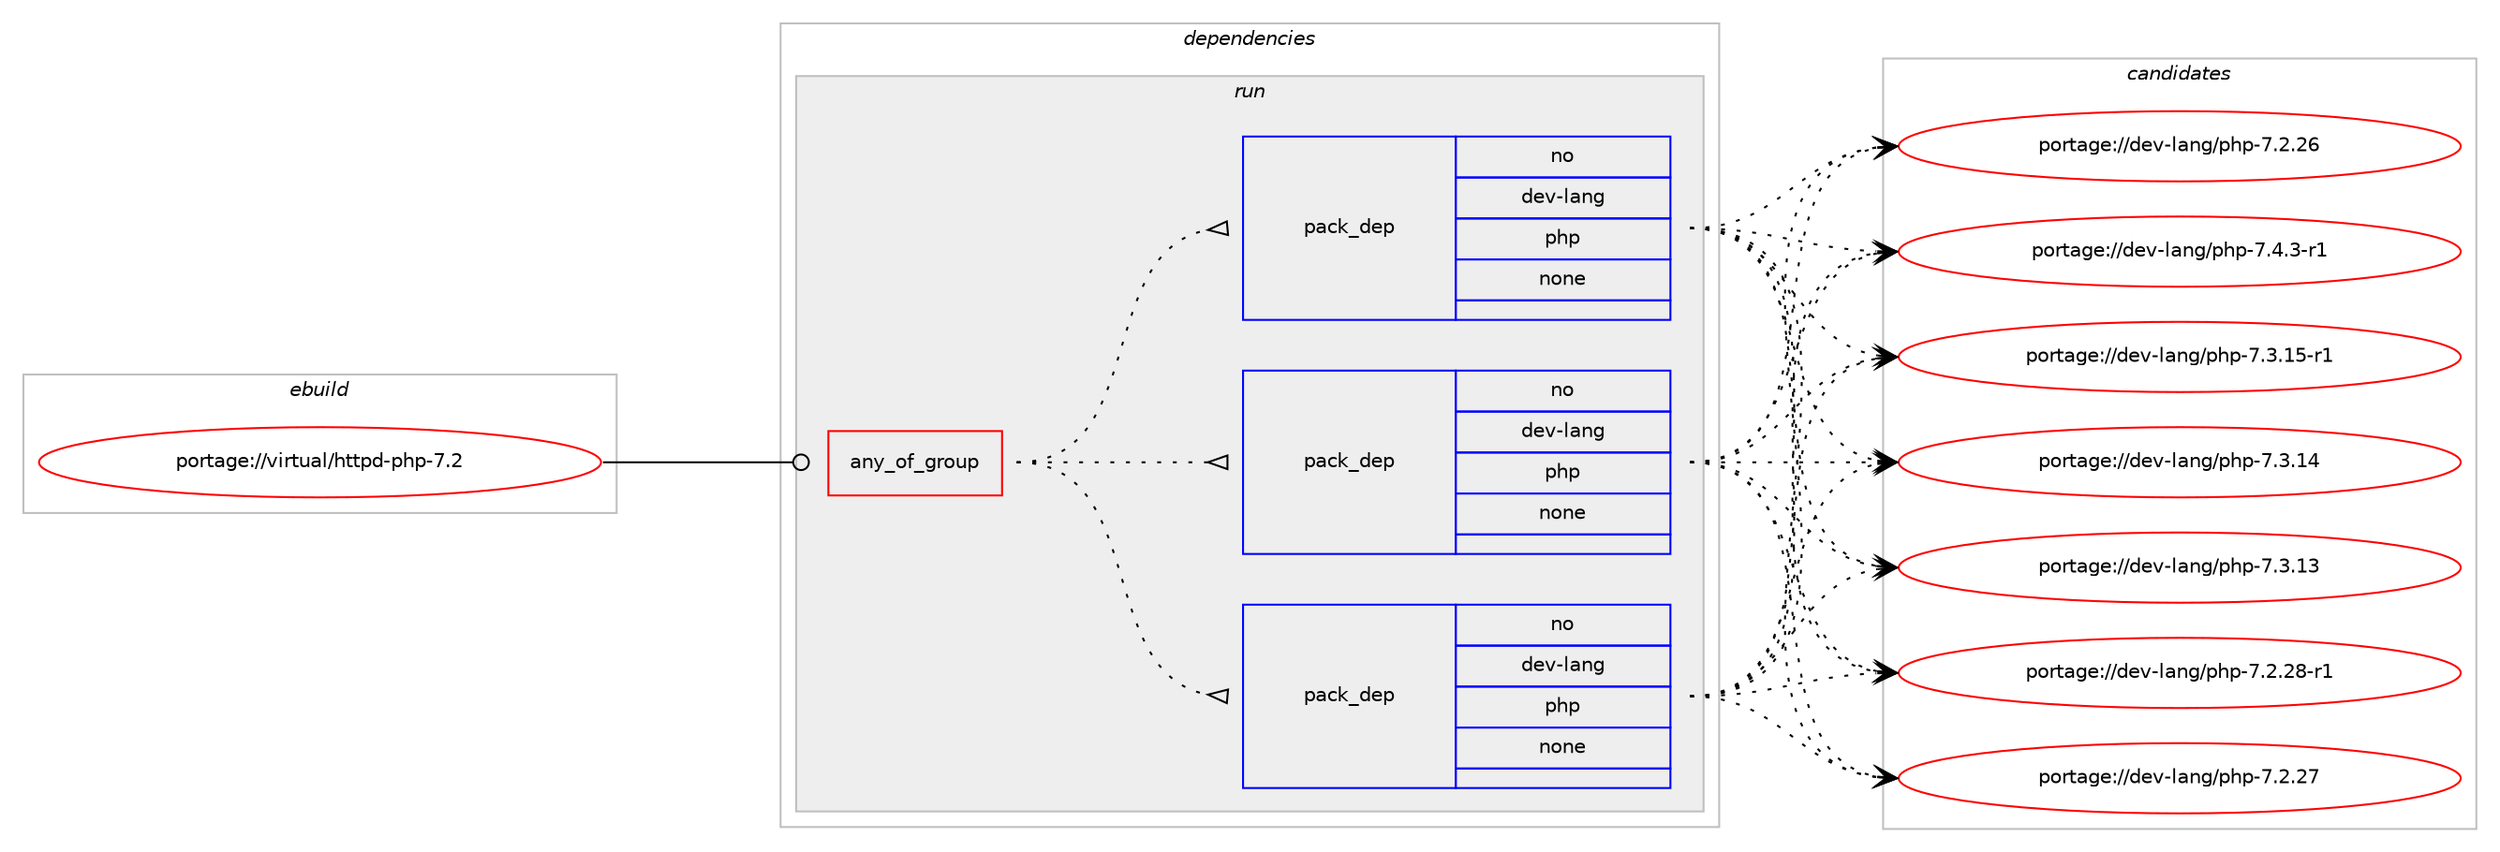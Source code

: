 digraph prolog {

# *************
# Graph options
# *************

newrank=true;
concentrate=true;
compound=true;
graph [rankdir=LR,fontname=Helvetica,fontsize=10,ranksep=1.5];#, ranksep=2.5, nodesep=0.2];
edge  [arrowhead=vee];
node  [fontname=Helvetica,fontsize=10];

# **********
# The ebuild
# **********

subgraph cluster_leftcol {
color=gray;
rank=same;
label=<<i>ebuild</i>>;
id [label="portage://virtual/httpd-php-7.2", color=red, width=4, href="../virtual/httpd-php-7.2.svg"];
}

# ****************
# The dependencies
# ****************

subgraph cluster_midcol {
color=gray;
label=<<i>dependencies</i>>;
subgraph cluster_compile {
fillcolor="#eeeeee";
style=filled;
label=<<i>compile</i>>;
}
subgraph cluster_compileandrun {
fillcolor="#eeeeee";
style=filled;
label=<<i>compile and run</i>>;
}
subgraph cluster_run {
fillcolor="#eeeeee";
style=filled;
label=<<i>run</i>>;
subgraph any534 {
dependency20902 [label=<<TABLE BORDER="0" CELLBORDER="1" CELLSPACING="0" CELLPADDING="4"><TR><TD CELLPADDING="10">any_of_group</TD></TR></TABLE>>, shape=none, color=red];subgraph pack17300 {
dependency20903 [label=<<TABLE BORDER="0" CELLBORDER="1" CELLSPACING="0" CELLPADDING="4" WIDTH="220"><TR><TD ROWSPAN="6" CELLPADDING="30">pack_dep</TD></TR><TR><TD WIDTH="110">no</TD></TR><TR><TD>dev-lang</TD></TR><TR><TD>php</TD></TR><TR><TD>none</TD></TR><TR><TD></TD></TR></TABLE>>, shape=none, color=blue];
}
dependency20902:e -> dependency20903:w [weight=20,style="dotted",arrowhead="oinv"];
subgraph pack17301 {
dependency20904 [label=<<TABLE BORDER="0" CELLBORDER="1" CELLSPACING="0" CELLPADDING="4" WIDTH="220"><TR><TD ROWSPAN="6" CELLPADDING="30">pack_dep</TD></TR><TR><TD WIDTH="110">no</TD></TR><TR><TD>dev-lang</TD></TR><TR><TD>php</TD></TR><TR><TD>none</TD></TR><TR><TD></TD></TR></TABLE>>, shape=none, color=blue];
}
dependency20902:e -> dependency20904:w [weight=20,style="dotted",arrowhead="oinv"];
subgraph pack17302 {
dependency20905 [label=<<TABLE BORDER="0" CELLBORDER="1" CELLSPACING="0" CELLPADDING="4" WIDTH="220"><TR><TD ROWSPAN="6" CELLPADDING="30">pack_dep</TD></TR><TR><TD WIDTH="110">no</TD></TR><TR><TD>dev-lang</TD></TR><TR><TD>php</TD></TR><TR><TD>none</TD></TR><TR><TD></TD></TR></TABLE>>, shape=none, color=blue];
}
dependency20902:e -> dependency20905:w [weight=20,style="dotted",arrowhead="oinv"];
}
id:e -> dependency20902:w [weight=20,style="solid",arrowhead="odot"];
}
}

# **************
# The candidates
# **************

subgraph cluster_choices {
rank=same;
color=gray;
label=<<i>candidates</i>>;

subgraph choice17300 {
color=black;
nodesep=1;
choice1001011184510897110103471121041124555465246514511449 [label="portage://dev-lang/php-7.4.3-r1", color=red, width=4,href="../dev-lang/php-7.4.3-r1.svg"];
choice100101118451089711010347112104112455546514649534511449 [label="portage://dev-lang/php-7.3.15-r1", color=red, width=4,href="../dev-lang/php-7.3.15-r1.svg"];
choice10010111845108971101034711210411245554651464952 [label="portage://dev-lang/php-7.3.14", color=red, width=4,href="../dev-lang/php-7.3.14.svg"];
choice10010111845108971101034711210411245554651464951 [label="portage://dev-lang/php-7.3.13", color=red, width=4,href="../dev-lang/php-7.3.13.svg"];
choice100101118451089711010347112104112455546504650564511449 [label="portage://dev-lang/php-7.2.28-r1", color=red, width=4,href="../dev-lang/php-7.2.28-r1.svg"];
choice10010111845108971101034711210411245554650465055 [label="portage://dev-lang/php-7.2.27", color=red, width=4,href="../dev-lang/php-7.2.27.svg"];
choice10010111845108971101034711210411245554650465054 [label="portage://dev-lang/php-7.2.26", color=red, width=4,href="../dev-lang/php-7.2.26.svg"];
dependency20903:e -> choice1001011184510897110103471121041124555465246514511449:w [style=dotted,weight="100"];
dependency20903:e -> choice100101118451089711010347112104112455546514649534511449:w [style=dotted,weight="100"];
dependency20903:e -> choice10010111845108971101034711210411245554651464952:w [style=dotted,weight="100"];
dependency20903:e -> choice10010111845108971101034711210411245554651464951:w [style=dotted,weight="100"];
dependency20903:e -> choice100101118451089711010347112104112455546504650564511449:w [style=dotted,weight="100"];
dependency20903:e -> choice10010111845108971101034711210411245554650465055:w [style=dotted,weight="100"];
dependency20903:e -> choice10010111845108971101034711210411245554650465054:w [style=dotted,weight="100"];
}
subgraph choice17301 {
color=black;
nodesep=1;
choice1001011184510897110103471121041124555465246514511449 [label="portage://dev-lang/php-7.4.3-r1", color=red, width=4,href="../dev-lang/php-7.4.3-r1.svg"];
choice100101118451089711010347112104112455546514649534511449 [label="portage://dev-lang/php-7.3.15-r1", color=red, width=4,href="../dev-lang/php-7.3.15-r1.svg"];
choice10010111845108971101034711210411245554651464952 [label="portage://dev-lang/php-7.3.14", color=red, width=4,href="../dev-lang/php-7.3.14.svg"];
choice10010111845108971101034711210411245554651464951 [label="portage://dev-lang/php-7.3.13", color=red, width=4,href="../dev-lang/php-7.3.13.svg"];
choice100101118451089711010347112104112455546504650564511449 [label="portage://dev-lang/php-7.2.28-r1", color=red, width=4,href="../dev-lang/php-7.2.28-r1.svg"];
choice10010111845108971101034711210411245554650465055 [label="portage://dev-lang/php-7.2.27", color=red, width=4,href="../dev-lang/php-7.2.27.svg"];
choice10010111845108971101034711210411245554650465054 [label="portage://dev-lang/php-7.2.26", color=red, width=4,href="../dev-lang/php-7.2.26.svg"];
dependency20904:e -> choice1001011184510897110103471121041124555465246514511449:w [style=dotted,weight="100"];
dependency20904:e -> choice100101118451089711010347112104112455546514649534511449:w [style=dotted,weight="100"];
dependency20904:e -> choice10010111845108971101034711210411245554651464952:w [style=dotted,weight="100"];
dependency20904:e -> choice10010111845108971101034711210411245554651464951:w [style=dotted,weight="100"];
dependency20904:e -> choice100101118451089711010347112104112455546504650564511449:w [style=dotted,weight="100"];
dependency20904:e -> choice10010111845108971101034711210411245554650465055:w [style=dotted,weight="100"];
dependency20904:e -> choice10010111845108971101034711210411245554650465054:w [style=dotted,weight="100"];
}
subgraph choice17302 {
color=black;
nodesep=1;
choice1001011184510897110103471121041124555465246514511449 [label="portage://dev-lang/php-7.4.3-r1", color=red, width=4,href="../dev-lang/php-7.4.3-r1.svg"];
choice100101118451089711010347112104112455546514649534511449 [label="portage://dev-lang/php-7.3.15-r1", color=red, width=4,href="../dev-lang/php-7.3.15-r1.svg"];
choice10010111845108971101034711210411245554651464952 [label="portage://dev-lang/php-7.3.14", color=red, width=4,href="../dev-lang/php-7.3.14.svg"];
choice10010111845108971101034711210411245554651464951 [label="portage://dev-lang/php-7.3.13", color=red, width=4,href="../dev-lang/php-7.3.13.svg"];
choice100101118451089711010347112104112455546504650564511449 [label="portage://dev-lang/php-7.2.28-r1", color=red, width=4,href="../dev-lang/php-7.2.28-r1.svg"];
choice10010111845108971101034711210411245554650465055 [label="portage://dev-lang/php-7.2.27", color=red, width=4,href="../dev-lang/php-7.2.27.svg"];
choice10010111845108971101034711210411245554650465054 [label="portage://dev-lang/php-7.2.26", color=red, width=4,href="../dev-lang/php-7.2.26.svg"];
dependency20905:e -> choice1001011184510897110103471121041124555465246514511449:w [style=dotted,weight="100"];
dependency20905:e -> choice100101118451089711010347112104112455546514649534511449:w [style=dotted,weight="100"];
dependency20905:e -> choice10010111845108971101034711210411245554651464952:w [style=dotted,weight="100"];
dependency20905:e -> choice10010111845108971101034711210411245554651464951:w [style=dotted,weight="100"];
dependency20905:e -> choice100101118451089711010347112104112455546504650564511449:w [style=dotted,weight="100"];
dependency20905:e -> choice10010111845108971101034711210411245554650465055:w [style=dotted,weight="100"];
dependency20905:e -> choice10010111845108971101034711210411245554650465054:w [style=dotted,weight="100"];
}
}

}
